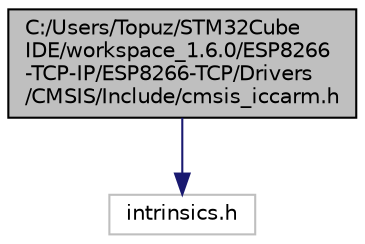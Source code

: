 digraph "C:/Users/Topuz/STM32CubeIDE/workspace_1.6.0/ESP8266-TCP-IP/ESP8266-TCP/Drivers/CMSIS/Include/cmsis_iccarm.h"
{
 // LATEX_PDF_SIZE
  edge [fontname="Helvetica",fontsize="10",labelfontname="Helvetica",labelfontsize="10"];
  node [fontname="Helvetica",fontsize="10",shape=record];
  Node1 [label="C:/Users/Topuz/STM32Cube\lIDE/workspace_1.6.0/ESP8266\l-TCP-IP/ESP8266-TCP/Drivers\l/CMSIS/Include/cmsis_iccarm.h",height=0.2,width=0.4,color="black", fillcolor="grey75", style="filled", fontcolor="black",tooltip="CMSIS compiler ICCARM (IAR Compiler for Arm) header file."];
  Node1 -> Node2 [color="midnightblue",fontsize="10",style="solid",fontname="Helvetica"];
  Node2 [label="intrinsics.h",height=0.2,width=0.4,color="grey75", fillcolor="white", style="filled",tooltip=" "];
}

